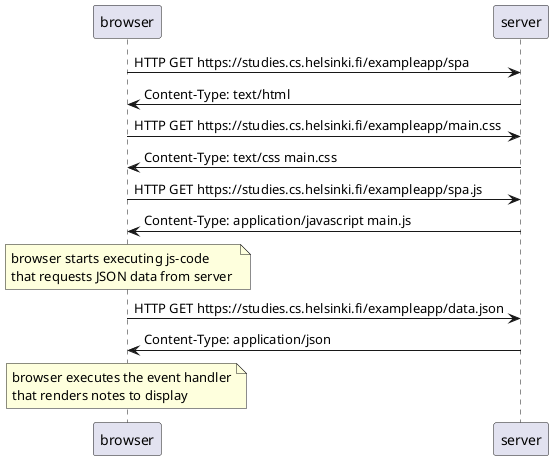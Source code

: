 @startuml SPA

browser -> server: HTTP GET https://studies.cs.helsinki.fi/exampleapp/spa
server -> browser: Content-Type: text/html

browser -> server: HTTP GET https://studies.cs.helsinki.fi/exampleapp/main.css
server -> browser: Content-Type: text/css main.css

browser -> server: HTTP GET https://studies.cs.helsinki.fi/exampleapp/spa.js
server -> browser: Content-Type: application/javascript main.js

note over browser
  browser starts executing js-code
  that requests JSON data from server 
end note

browser -> server: HTTP GET https://studies.cs.helsinki.fi/exampleapp/data.json
server -> browser: Content-Type: application/json
note over browser
  browser executes the event handler
  that renders notes to display
end note

@enduml